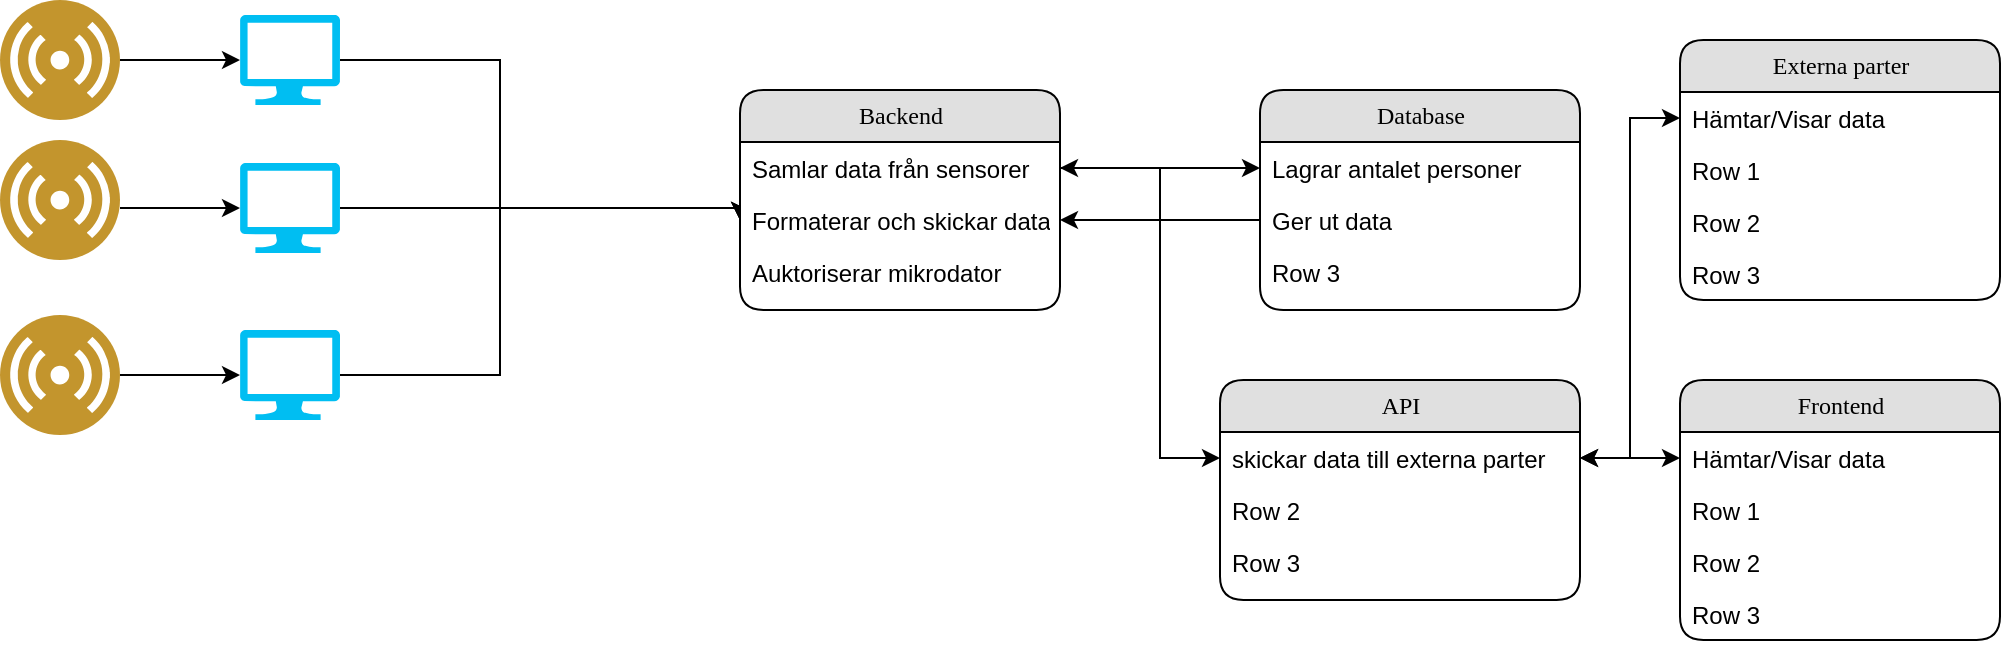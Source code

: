 <mxfile version="23.0.2" type="github">
  <diagram name="Page-1" id="b520641d-4fe3-3701-9064-5fc419738815">
    <mxGraphModel dx="1060" dy="673" grid="1" gridSize="10" guides="1" tooltips="1" connect="1" arrows="1" fold="1" page="1" pageScale="1" pageWidth="1100" pageHeight="850" background="none" math="0" shadow="0">
      <root>
        <mxCell id="0" />
        <mxCell id="1" parent="0" />
        <mxCell id="21ea969265ad0168-6" value="Database&lt;br&gt;" style="swimlane;html=1;fontStyle=0;childLayout=stackLayout;horizontal=1;startSize=26;fillColor=#e0e0e0;horizontalStack=0;resizeParent=1;resizeLast=0;collapsible=1;marginBottom=0;swimlaneFillColor=#ffffff;align=center;rounded=1;shadow=0;comic=0;labelBackgroundColor=none;strokeWidth=1;fontFamily=Verdana;fontSize=12" parent="1" vertex="1">
          <mxGeometry x="660" y="75" width="160" height="110" as="geometry" />
        </mxCell>
        <mxCell id="21ea969265ad0168-7" value="Lagrar antalet personer" style="text;html=1;strokeColor=none;fillColor=none;spacingLeft=4;spacingRight=4;whiteSpace=wrap;overflow=hidden;rotatable=0;points=[[0,0.5],[1,0.5]];portConstraint=eastwest;" parent="21ea969265ad0168-6" vertex="1">
          <mxGeometry y="26" width="160" height="26" as="geometry" />
        </mxCell>
        <mxCell id="21ea969265ad0168-8" value="Ger ut data" style="text;html=1;strokeColor=none;fillColor=none;spacingLeft=4;spacingRight=4;whiteSpace=wrap;overflow=hidden;rotatable=0;points=[[0,0.5],[1,0.5]];portConstraint=eastwest;" parent="21ea969265ad0168-6" vertex="1">
          <mxGeometry y="52" width="160" height="26" as="geometry" />
        </mxCell>
        <mxCell id="21ea969265ad0168-9" value="Row 3" style="text;html=1;strokeColor=none;fillColor=none;spacingLeft=4;spacingRight=4;whiteSpace=wrap;overflow=hidden;rotatable=0;points=[[0,0.5],[1,0.5]];portConstraint=eastwest;" parent="21ea969265ad0168-6" vertex="1">
          <mxGeometry y="78" width="160" height="26" as="geometry" />
        </mxCell>
        <mxCell id="s_kVEvUEnIK9olVbrQxF-3" value="" style="image;aspect=fixed;perimeter=ellipsePerimeter;html=1;align=center;shadow=0;dashed=0;fontColor=#4277BB;labelBackgroundColor=default;fontSize=12;spacingTop=3;image=img/lib/ibm/users/sensor.svg;" vertex="1" parent="1">
          <mxGeometry x="30" y="30" width="60" height="60" as="geometry" />
        </mxCell>
        <mxCell id="s_kVEvUEnIK9olVbrQxF-18" style="edgeStyle=orthogonalEdgeStyle;rounded=0;orthogonalLoop=1;jettySize=auto;html=1;entryX=0;entryY=0.5;entryDx=0;entryDy=0;" edge="1" parent="1" source="s_kVEvUEnIK9olVbrQxF-4" target="s_kVEvUEnIK9olVbrQxF-34">
          <mxGeometry relative="1" as="geometry">
            <mxPoint x="380.0" y="130" as="targetPoint" />
            <Array as="points">
              <mxPoint x="280" y="60" />
              <mxPoint x="280" y="134" />
            </Array>
          </mxGeometry>
        </mxCell>
        <mxCell id="s_kVEvUEnIK9olVbrQxF-4" value="" style="verticalLabelPosition=bottom;html=1;verticalAlign=top;align=center;strokeColor=none;fillColor=#00BEF2;shape=mxgraph.azure.computer;pointerEvents=1;" vertex="1" parent="1">
          <mxGeometry x="150" y="37.5" width="50" height="45" as="geometry" />
        </mxCell>
        <mxCell id="s_kVEvUEnIK9olVbrQxF-5" value="" style="endArrow=classic;html=1;rounded=0;exitX=1;exitY=0.5;exitDx=0;exitDy=0;entryX=0;entryY=0.5;entryDx=0;entryDy=0;entryPerimeter=0;" edge="1" parent="1" source="s_kVEvUEnIK9olVbrQxF-3" target="s_kVEvUEnIK9olVbrQxF-4">
          <mxGeometry width="50" height="50" relative="1" as="geometry">
            <mxPoint x="110" y="60" as="sourcePoint" />
            <mxPoint x="160" y="10" as="targetPoint" />
          </mxGeometry>
        </mxCell>
        <mxCell id="s_kVEvUEnIK9olVbrQxF-6" value="" style="image;aspect=fixed;perimeter=ellipsePerimeter;html=1;align=center;shadow=0;dashed=0;fontColor=#4277BB;labelBackgroundColor=default;fontSize=12;spacingTop=3;image=img/lib/ibm/users/sensor.svg;" vertex="1" parent="1">
          <mxGeometry x="30" y="100" width="60" height="60" as="geometry" />
        </mxCell>
        <mxCell id="s_kVEvUEnIK9olVbrQxF-17" style="edgeStyle=orthogonalEdgeStyle;rounded=0;orthogonalLoop=1;jettySize=auto;html=1;entryX=0;entryY=0.5;entryDx=0;entryDy=0;" edge="1" parent="1" source="s_kVEvUEnIK9olVbrQxF-7" target="s_kVEvUEnIK9olVbrQxF-34">
          <mxGeometry relative="1" as="geometry">
            <mxPoint x="380.0" y="130" as="targetPoint" />
            <Array as="points">
              <mxPoint x="280" y="134" />
              <mxPoint x="280" y="134" />
            </Array>
          </mxGeometry>
        </mxCell>
        <mxCell id="s_kVEvUEnIK9olVbrQxF-7" value="" style="verticalLabelPosition=bottom;html=1;verticalAlign=top;align=center;strokeColor=none;fillColor=#00BEF2;shape=mxgraph.azure.computer;pointerEvents=1;" vertex="1" parent="1">
          <mxGeometry x="150" y="111.5" width="50" height="45" as="geometry" />
        </mxCell>
        <mxCell id="s_kVEvUEnIK9olVbrQxF-8" value="" style="endArrow=classic;html=1;rounded=0;exitX=1;exitY=0.5;exitDx=0;exitDy=0;entryX=0;entryY=0.5;entryDx=0;entryDy=0;entryPerimeter=0;" edge="1" parent="1" target="s_kVEvUEnIK9olVbrQxF-7">
          <mxGeometry width="50" height="50" relative="1" as="geometry">
            <mxPoint x="90.0" y="134" as="sourcePoint" />
            <mxPoint x="150" y="84" as="targetPoint" />
          </mxGeometry>
        </mxCell>
        <mxCell id="s_kVEvUEnIK9olVbrQxF-9" value="" style="image;aspect=fixed;perimeter=ellipsePerimeter;html=1;align=center;shadow=0;dashed=0;fontColor=#4277BB;labelBackgroundColor=default;fontSize=12;spacingTop=3;image=img/lib/ibm/users/sensor.svg;" vertex="1" parent="1">
          <mxGeometry x="30" y="187.5" width="60" height="60" as="geometry" />
        </mxCell>
        <mxCell id="s_kVEvUEnIK9olVbrQxF-16" style="edgeStyle=orthogonalEdgeStyle;rounded=0;orthogonalLoop=1;jettySize=auto;html=1;entryX=0;entryY=0.5;entryDx=0;entryDy=0;" edge="1" parent="1" source="s_kVEvUEnIK9olVbrQxF-10" target="s_kVEvUEnIK9olVbrQxF-34">
          <mxGeometry relative="1" as="geometry">
            <mxPoint x="380.0" y="130" as="targetPoint" />
            <Array as="points">
              <mxPoint x="280" y="217" />
              <mxPoint x="280" y="134" />
              <mxPoint x="400" y="134" />
            </Array>
          </mxGeometry>
        </mxCell>
        <mxCell id="s_kVEvUEnIK9olVbrQxF-10" value="" style="verticalLabelPosition=bottom;html=1;verticalAlign=top;align=center;strokeColor=none;fillColor=#00BEF2;shape=mxgraph.azure.computer;pointerEvents=1;" vertex="1" parent="1">
          <mxGeometry x="150" y="195" width="50" height="45" as="geometry" />
        </mxCell>
        <mxCell id="s_kVEvUEnIK9olVbrQxF-11" value="" style="endArrow=classic;html=1;rounded=0;exitX=1;exitY=0.5;exitDx=0;exitDy=0;entryX=0;entryY=0.5;entryDx=0;entryDy=0;entryPerimeter=0;" edge="1" parent="1" source="s_kVEvUEnIK9olVbrQxF-9" target="s_kVEvUEnIK9olVbrQxF-10">
          <mxGeometry width="50" height="50" relative="1" as="geometry">
            <mxPoint x="110" y="210" as="sourcePoint" />
            <mxPoint x="160" y="160" as="targetPoint" />
          </mxGeometry>
        </mxCell>
        <mxCell id="s_kVEvUEnIK9olVbrQxF-21" value="" style="endArrow=classic;startArrow=none;html=1;rounded=0;exitX=1;exitY=0.5;exitDx=0;exitDy=0;entryX=0;entryY=0.5;entryDx=0;entryDy=0;startFill=0;" edge="1" parent="1" source="s_kVEvUEnIK9olVbrQxF-33" target="21ea969265ad0168-7">
          <mxGeometry width="50" height="50" relative="1" as="geometry">
            <mxPoint x="500.0" y="130" as="sourcePoint" />
            <mxPoint x="570" y="130" as="targetPoint" />
          </mxGeometry>
        </mxCell>
        <mxCell id="s_kVEvUEnIK9olVbrQxF-28" value="API&lt;br&gt;" style="swimlane;html=1;fontStyle=0;childLayout=stackLayout;horizontal=1;startSize=26;fillColor=#e0e0e0;horizontalStack=0;resizeParent=1;resizeLast=0;collapsible=1;marginBottom=0;swimlaneFillColor=#ffffff;align=center;rounded=1;shadow=0;comic=0;labelBackgroundColor=none;strokeWidth=1;fontFamily=Verdana;fontSize=12" vertex="1" parent="1">
          <mxGeometry x="640" y="220" width="180" height="110" as="geometry" />
        </mxCell>
        <mxCell id="s_kVEvUEnIK9olVbrQxF-29" value="skickar data till externa parter" style="text;html=1;strokeColor=none;fillColor=none;spacingLeft=4;spacingRight=4;whiteSpace=wrap;overflow=hidden;rotatable=0;points=[[0,0.5],[1,0.5]];portConstraint=eastwest;" vertex="1" parent="s_kVEvUEnIK9olVbrQxF-28">
          <mxGeometry y="26" width="180" height="26" as="geometry" />
        </mxCell>
        <mxCell id="s_kVEvUEnIK9olVbrQxF-30" value="Row 2" style="text;html=1;strokeColor=none;fillColor=none;spacingLeft=4;spacingRight=4;whiteSpace=wrap;overflow=hidden;rotatable=0;points=[[0,0.5],[1,0.5]];portConstraint=eastwest;" vertex="1" parent="s_kVEvUEnIK9olVbrQxF-28">
          <mxGeometry y="52" width="180" height="26" as="geometry" />
        </mxCell>
        <mxCell id="s_kVEvUEnIK9olVbrQxF-31" value="Row 3" style="text;html=1;strokeColor=none;fillColor=none;spacingLeft=4;spacingRight=4;whiteSpace=wrap;overflow=hidden;rotatable=0;points=[[0,0.5],[1,0.5]];portConstraint=eastwest;" vertex="1" parent="s_kVEvUEnIK9olVbrQxF-28">
          <mxGeometry y="78" width="180" height="26" as="geometry" />
        </mxCell>
        <mxCell id="s_kVEvUEnIK9olVbrQxF-47" style="edgeStyle=orthogonalEdgeStyle;rounded=0;orthogonalLoop=1;jettySize=auto;html=1;entryX=0;entryY=0.5;entryDx=0;entryDy=0;exitX=1;exitY=0.5;exitDx=0;exitDy=0;startArrow=classic;startFill=1;" edge="1" parent="1" source="s_kVEvUEnIK9olVbrQxF-33" target="s_kVEvUEnIK9olVbrQxF-29">
          <mxGeometry relative="1" as="geometry">
            <mxPoint x="560" y="111.56" as="sourcePoint" />
            <mxPoint x="660" y="266.56" as="targetPoint" />
            <Array as="points">
              <mxPoint x="610" y="114" />
              <mxPoint x="610" y="259" />
            </Array>
          </mxGeometry>
        </mxCell>
        <mxCell id="s_kVEvUEnIK9olVbrQxF-32" value="Backend&lt;br&gt;" style="swimlane;html=1;fontStyle=0;childLayout=stackLayout;horizontal=1;startSize=26;fillColor=#e0e0e0;horizontalStack=0;resizeParent=1;resizeLast=0;collapsible=1;marginBottom=0;swimlaneFillColor=#ffffff;align=center;rounded=1;shadow=0;comic=0;labelBackgroundColor=none;strokeWidth=1;fontFamily=Verdana;fontSize=12" vertex="1" parent="1">
          <mxGeometry x="400" y="75" width="160" height="110" as="geometry" />
        </mxCell>
        <mxCell id="s_kVEvUEnIK9olVbrQxF-33" value="Samlar data från sensorer" style="text;html=1;strokeColor=none;fillColor=none;spacingLeft=4;spacingRight=4;whiteSpace=wrap;overflow=hidden;rotatable=0;points=[[0,0.5],[1,0.5]];portConstraint=eastwest;" vertex="1" parent="s_kVEvUEnIK9olVbrQxF-32">
          <mxGeometry y="26" width="160" height="26" as="geometry" />
        </mxCell>
        <mxCell id="s_kVEvUEnIK9olVbrQxF-34" value="Formaterar och skickar data" style="text;html=1;strokeColor=none;fillColor=none;spacingLeft=4;spacingRight=4;whiteSpace=wrap;overflow=hidden;rotatable=0;points=[[0,0.5],[1,0.5]];portConstraint=eastwest;" vertex="1" parent="s_kVEvUEnIK9olVbrQxF-32">
          <mxGeometry y="52" width="160" height="26" as="geometry" />
        </mxCell>
        <mxCell id="s_kVEvUEnIK9olVbrQxF-35" value="Auktoriserar mikrodator" style="text;html=1;strokeColor=none;fillColor=none;spacingLeft=4;spacingRight=4;whiteSpace=wrap;overflow=hidden;rotatable=0;points=[[0,0.5],[1,0.5]];portConstraint=eastwest;" vertex="1" parent="s_kVEvUEnIK9olVbrQxF-32">
          <mxGeometry y="78" width="160" height="26" as="geometry" />
        </mxCell>
        <mxCell id="s_kVEvUEnIK9olVbrQxF-36" value="Frontend" style="swimlane;html=1;fontStyle=0;childLayout=stackLayout;horizontal=1;startSize=26;fillColor=#e0e0e0;horizontalStack=0;resizeParent=1;resizeLast=0;collapsible=1;marginBottom=0;swimlaneFillColor=#ffffff;align=center;rounded=1;shadow=0;comic=0;labelBackgroundColor=none;strokeWidth=1;fontFamily=Verdana;fontSize=12" vertex="1" parent="1">
          <mxGeometry x="870" y="220" width="160" height="130" as="geometry" />
        </mxCell>
        <mxCell id="s_kVEvUEnIK9olVbrQxF-37" value="Hämtar/Visar data" style="text;html=1;strokeColor=none;fillColor=none;spacingLeft=4;spacingRight=4;whiteSpace=wrap;overflow=hidden;rotatable=0;points=[[0,0.5],[1,0.5]];portConstraint=eastwest;" vertex="1" parent="s_kVEvUEnIK9olVbrQxF-36">
          <mxGeometry y="26" width="160" height="26" as="geometry" />
        </mxCell>
        <mxCell id="s_kVEvUEnIK9olVbrQxF-40" value="Row 1" style="text;html=1;strokeColor=none;fillColor=none;spacingLeft=4;spacingRight=4;whiteSpace=wrap;overflow=hidden;rotatable=0;points=[[0,0.5],[1,0.5]];portConstraint=eastwest;" vertex="1" parent="s_kVEvUEnIK9olVbrQxF-36">
          <mxGeometry y="52" width="160" height="26" as="geometry" />
        </mxCell>
        <mxCell id="s_kVEvUEnIK9olVbrQxF-38" value="Row 2" style="text;html=1;strokeColor=none;fillColor=none;spacingLeft=4;spacingRight=4;whiteSpace=wrap;overflow=hidden;rotatable=0;points=[[0,0.5],[1,0.5]];portConstraint=eastwest;" vertex="1" parent="s_kVEvUEnIK9olVbrQxF-36">
          <mxGeometry y="78" width="160" height="26" as="geometry" />
        </mxCell>
        <mxCell id="s_kVEvUEnIK9olVbrQxF-39" value="Row 3" style="text;html=1;strokeColor=none;fillColor=none;spacingLeft=4;spacingRight=4;whiteSpace=wrap;overflow=hidden;rotatable=0;points=[[0,0.5],[1,0.5]];portConstraint=eastwest;" vertex="1" parent="s_kVEvUEnIK9olVbrQxF-36">
          <mxGeometry y="104" width="160" height="26" as="geometry" />
        </mxCell>
        <mxCell id="s_kVEvUEnIK9olVbrQxF-44" style="edgeStyle=orthogonalEdgeStyle;rounded=0;orthogonalLoop=1;jettySize=auto;html=1;entryX=1;entryY=0.5;entryDx=0;entryDy=0;" edge="1" parent="1" source="21ea969265ad0168-8" target="s_kVEvUEnIK9olVbrQxF-34">
          <mxGeometry relative="1" as="geometry" />
        </mxCell>
        <mxCell id="s_kVEvUEnIK9olVbrQxF-56" style="edgeStyle=orthogonalEdgeStyle;rounded=0;orthogonalLoop=1;jettySize=auto;html=1;entryX=1;entryY=0.5;entryDx=0;entryDy=0;exitX=0;exitY=0.5;exitDx=0;exitDy=0;startArrow=classic;startFill=1;" edge="1" parent="1" source="s_kVEvUEnIK9olVbrQxF-52" target="s_kVEvUEnIK9olVbrQxF-29">
          <mxGeometry relative="1" as="geometry" />
        </mxCell>
        <mxCell id="s_kVEvUEnIK9olVbrQxF-51" value="Externa parter" style="swimlane;html=1;fontStyle=0;childLayout=stackLayout;horizontal=1;startSize=26;fillColor=#e0e0e0;horizontalStack=0;resizeParent=1;resizeLast=0;collapsible=1;marginBottom=0;swimlaneFillColor=#ffffff;align=center;rounded=1;shadow=0;comic=0;labelBackgroundColor=none;strokeWidth=1;fontFamily=Verdana;fontSize=12" vertex="1" parent="1">
          <mxGeometry x="870" y="50" width="160" height="130" as="geometry" />
        </mxCell>
        <mxCell id="s_kVEvUEnIK9olVbrQxF-52" value="Hämtar/Visar data" style="text;html=1;strokeColor=none;fillColor=none;spacingLeft=4;spacingRight=4;whiteSpace=wrap;overflow=hidden;rotatable=0;points=[[0,0.5],[1,0.5]];portConstraint=eastwest;" vertex="1" parent="s_kVEvUEnIK9olVbrQxF-51">
          <mxGeometry y="26" width="160" height="26" as="geometry" />
        </mxCell>
        <mxCell id="s_kVEvUEnIK9olVbrQxF-53" value="Row 1" style="text;html=1;strokeColor=none;fillColor=none;spacingLeft=4;spacingRight=4;whiteSpace=wrap;overflow=hidden;rotatable=0;points=[[0,0.5],[1,0.5]];portConstraint=eastwest;" vertex="1" parent="s_kVEvUEnIK9olVbrQxF-51">
          <mxGeometry y="52" width="160" height="26" as="geometry" />
        </mxCell>
        <mxCell id="s_kVEvUEnIK9olVbrQxF-54" value="Row 2" style="text;html=1;strokeColor=none;fillColor=none;spacingLeft=4;spacingRight=4;whiteSpace=wrap;overflow=hidden;rotatable=0;points=[[0,0.5],[1,0.5]];portConstraint=eastwest;" vertex="1" parent="s_kVEvUEnIK9olVbrQxF-51">
          <mxGeometry y="78" width="160" height="26" as="geometry" />
        </mxCell>
        <mxCell id="s_kVEvUEnIK9olVbrQxF-55" value="Row 3" style="text;html=1;strokeColor=none;fillColor=none;spacingLeft=4;spacingRight=4;whiteSpace=wrap;overflow=hidden;rotatable=0;points=[[0,0.5],[1,0.5]];portConstraint=eastwest;" vertex="1" parent="s_kVEvUEnIK9olVbrQxF-51">
          <mxGeometry y="104" width="160" height="26" as="geometry" />
        </mxCell>
        <mxCell id="s_kVEvUEnIK9olVbrQxF-58" style="edgeStyle=orthogonalEdgeStyle;rounded=0;orthogonalLoop=1;jettySize=auto;html=1;exitX=0;exitY=0.5;exitDx=0;exitDy=0;entryX=1;entryY=0.5;entryDx=0;entryDy=0;startArrow=classic;startFill=1;" edge="1" parent="1" source="s_kVEvUEnIK9olVbrQxF-37" target="s_kVEvUEnIK9olVbrQxF-29">
          <mxGeometry relative="1" as="geometry" />
        </mxCell>
      </root>
    </mxGraphModel>
  </diagram>
</mxfile>
